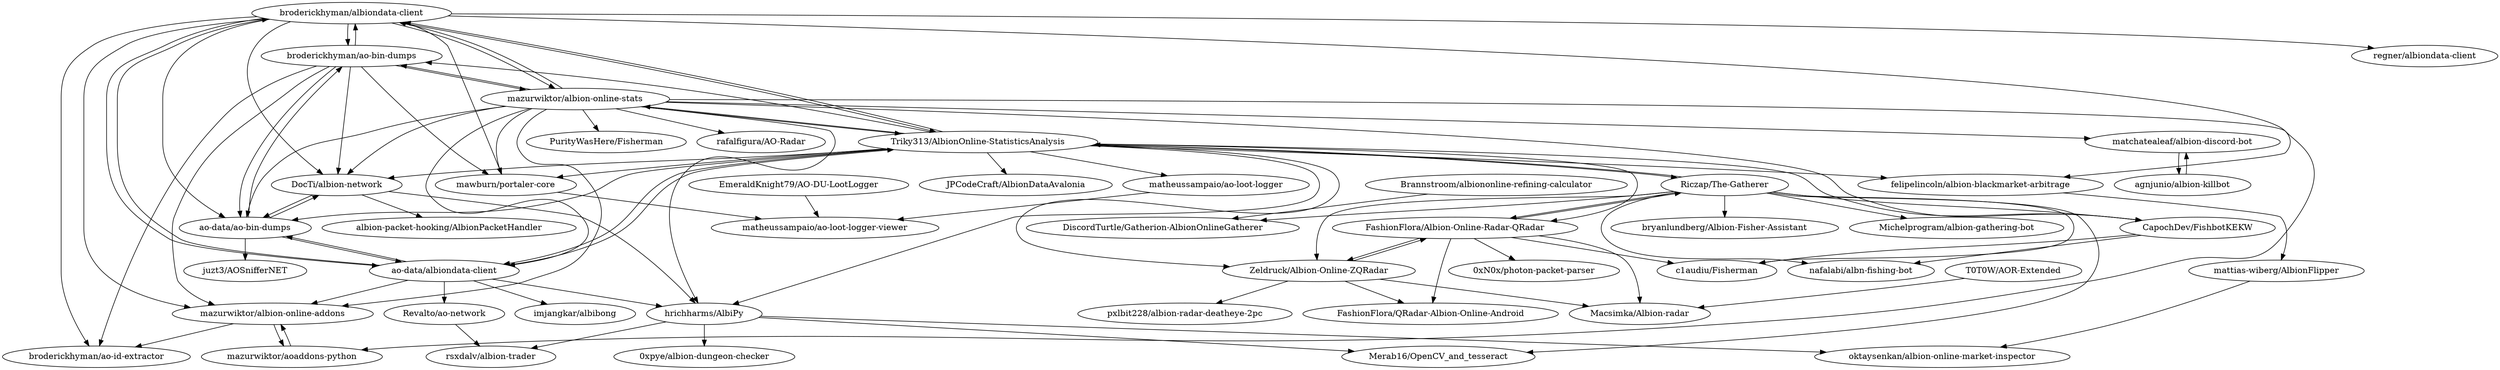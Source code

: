 digraph G {
"broderickhyman/albiondata-client" -> "broderickhyman/ao-bin-dumps"
"broderickhyman/albiondata-client" -> "mazurwiktor/albion-online-stats"
"broderickhyman/albiondata-client" -> "Triky313/AlbionOnline-StatisticsAnalysis"
"broderickhyman/albiondata-client" -> "mawburn/portaler-core"
"broderickhyman/albiondata-client" -> "DocTi/albion-network"
"broderickhyman/albiondata-client" -> "ao-data/albiondata-client"
"broderickhyman/albiondata-client" -> "regner/albiondata-client"
"broderickhyman/albiondata-client" -> "mazurwiktor/albion-online-addons"
"broderickhyman/albiondata-client" -> "felipelincoln/albion-blackmarket-arbitrage"
"broderickhyman/albiondata-client" -> "ao-data/ao-bin-dumps"
"broderickhyman/albiondata-client" -> "broderickhyman/ao-id-extractor"
"Triky313/AlbionOnline-StatisticsAnalysis" -> "mazurwiktor/albion-online-stats"
"Triky313/AlbionOnline-StatisticsAnalysis" -> "broderickhyman/albiondata-client"
"Triky313/AlbionOnline-StatisticsAnalysis" -> "ao-data/albiondata-client"
"Triky313/AlbionOnline-StatisticsAnalysis" -> "Riczap/The-Gatherer"
"Triky313/AlbionOnline-StatisticsAnalysis" -> "DocTi/albion-network"
"Triky313/AlbionOnline-StatisticsAnalysis" -> "hrichharms/AlbiPy"
"Triky313/AlbionOnline-StatisticsAnalysis" -> "FashionFlora/Albion-Online-Radar-QRadar"
"Triky313/AlbionOnline-StatisticsAnalysis" -> "Zeldruck/Albion-Online-ZQRadar"
"Triky313/AlbionOnline-StatisticsAnalysis" -> "ao-data/ao-bin-dumps"
"Triky313/AlbionOnline-StatisticsAnalysis" -> "broderickhyman/ao-bin-dumps"
"Triky313/AlbionOnline-StatisticsAnalysis" -> "mawburn/portaler-core"
"Triky313/AlbionOnline-StatisticsAnalysis" -> "felipelincoln/albion-blackmarket-arbitrage"
"Triky313/AlbionOnline-StatisticsAnalysis" -> "CapochDev/FishbotKEKW"
"Triky313/AlbionOnline-StatisticsAnalysis" -> "JPCodeCraft/AlbionDataAvalonia"
"Triky313/AlbionOnline-StatisticsAnalysis" -> "matheussampaio/ao-loot-logger"
"broderickhyman/ao-bin-dumps" -> "broderickhyman/albiondata-client"
"broderickhyman/ao-bin-dumps" -> "ao-data/ao-bin-dumps"
"broderickhyman/ao-bin-dumps" -> "mawburn/portaler-core"
"broderickhyman/ao-bin-dumps" -> "DocTi/albion-network"
"broderickhyman/ao-bin-dumps" -> "mazurwiktor/albion-online-stats"
"broderickhyman/ao-bin-dumps" -> "mazurwiktor/albion-online-addons"
"broderickhyman/ao-bin-dumps" -> "broderickhyman/ao-id-extractor"
"DocTi/albion-network" -> "ao-data/ao-bin-dumps"
"DocTi/albion-network" -> "albion-packet-hooking/AlbionPacketHandler"
"DocTi/albion-network" -> "hrichharms/AlbiPy"
"mazurwiktor/albion-online-addons" -> "mazurwiktor/aoaddons-python"
"mazurwiktor/albion-online-addons" -> "broderickhyman/ao-id-extractor"
"ao-data/ao-bin-dumps" -> "DocTi/albion-network"
"ao-data/ao-bin-dumps" -> "broderickhyman/ao-bin-dumps"
"ao-data/ao-bin-dumps" -> "juzt3/AOSnifferNET"
"ao-data/ao-bin-dumps" -> "ao-data/albiondata-client"
"felipelincoln/albion-blackmarket-arbitrage" -> "mattias-wiberg/AlbionFlipper"
"CapochDev/FishbotKEKW" -> "nafalabi/albn-fishing-bot"
"CapochDev/FishbotKEKW" -> "c1audiu/Fisherman"
"mazurwiktor/albion-online-stats" -> "mazurwiktor/albion-online-addons"
"mazurwiktor/albion-online-stats" -> "Triky313/AlbionOnline-StatisticsAnalysis"
"mazurwiktor/albion-online-stats" -> "broderickhyman/albiondata-client"
"mazurwiktor/albion-online-stats" -> "broderickhyman/ao-bin-dumps"
"mazurwiktor/albion-online-stats" -> "hrichharms/AlbiPy"
"mazurwiktor/albion-online-stats" -> "mawburn/portaler-core"
"mazurwiktor/albion-online-stats" -> "DocTi/albion-network"
"mazurwiktor/albion-online-stats" -> "ao-data/albiondata-client"
"mazurwiktor/albion-online-stats" -> "CapochDev/FishbotKEKW"
"mazurwiktor/albion-online-stats" -> "ao-data/ao-bin-dumps"
"mazurwiktor/albion-online-stats" -> "mazurwiktor/aoaddons-python"
"mazurwiktor/albion-online-stats" -> "PurityWasHere/Fisherman"
"mazurwiktor/albion-online-stats" -> "matchatealeaf/albion-discord-bot"
"mazurwiktor/albion-online-stats" -> "rafalfigura/AO-Radar"
"ao-data/albiondata-client" -> "ao-data/ao-bin-dumps"
"ao-data/albiondata-client" -> "Triky313/AlbionOnline-StatisticsAnalysis"
"ao-data/albiondata-client" -> "broderickhyman/albiondata-client"
"ao-data/albiondata-client" -> "mazurwiktor/albion-online-addons"
"ao-data/albiondata-client" -> "hrichharms/AlbiPy"
"ao-data/albiondata-client" -> "Revalto/ao-network"
"ao-data/albiondata-client" -> "imjangkar/albibong"
"EmeraldKnight79/AO-DU-LootLogger" -> "matheussampaio/ao-loot-logger-viewer"
"mazurwiktor/aoaddons-python" -> "mazurwiktor/albion-online-addons"
"matchatealeaf/albion-discord-bot" -> "agnjunio/albion-killbot"
"mattias-wiberg/AlbionFlipper" -> "oktaysenkan/albion-online-market-inspector"
"agnjunio/albion-killbot" -> "matchatealeaf/albion-discord-bot"
"mawburn/portaler-core" -> "matheussampaio/ao-loot-logger-viewer"
"matheussampaio/ao-loot-logger" -> "matheussampaio/ao-loot-logger-viewer"
"hrichharms/AlbiPy" -> "Merab16/OpenCV_and_tesseract"
"hrichharms/AlbiPy" -> "rsxdalv/albion-trader"
"hrichharms/AlbiPy" -> "oktaysenkan/albion-online-market-inspector"
"hrichharms/AlbiPy" -> "0xpye/albion-dungeon-checker"
"Revalto/ao-network" -> "rsxdalv/albion-trader"
"Riczap/The-Gatherer" -> "FashionFlora/Albion-Online-Radar-QRadar"
"Riczap/The-Gatherer" -> "c1audiu/Fisherman"
"Riczap/The-Gatherer" -> "Triky313/AlbionOnline-StatisticsAnalysis"
"Riczap/The-Gatherer" -> "nafalabi/albn-fishing-bot"
"Riczap/The-Gatherer" -> "bryanlundberg/Albion-Fisher-Assistant"
"Riczap/The-Gatherer" -> "Zeldruck/Albion-Online-ZQRadar"
"Riczap/The-Gatherer" -> "CapochDev/FishbotKEKW"
"Riczap/The-Gatherer" -> "Merab16/OpenCV_and_tesseract"
"Riczap/The-Gatherer" -> "Michelprogram/albion-gathering-bot"
"Riczap/The-Gatherer" -> "DiscordTurtle/Gatherion-AlbionOnlineGatherer"
"Brannstroom/albiononline-refining-calculator" -> "DiscordTurtle/Gatherion-AlbionOnlineGatherer"
"Zeldruck/Albion-Online-ZQRadar" -> "FashionFlora/Albion-Online-Radar-QRadar"
"Zeldruck/Albion-Online-ZQRadar" -> "Macsimka/Albion-radar"
"Zeldruck/Albion-Online-ZQRadar" -> "pxlbit228/albion-radar-deatheye-2pc"
"Zeldruck/Albion-Online-ZQRadar" -> "FashionFlora/QRadar-Albion-Online-Android"
"FashionFlora/Albion-Online-Radar-QRadar" -> "Zeldruck/Albion-Online-ZQRadar"
"FashionFlora/Albion-Online-Radar-QRadar" -> "Riczap/The-Gatherer"
"FashionFlora/Albion-Online-Radar-QRadar" -> "c1audiu/Fisherman"
"FashionFlora/Albion-Online-Radar-QRadar" -> "FashionFlora/QRadar-Albion-Online-Android"
"FashionFlora/Albion-Online-Radar-QRadar" -> "Macsimka/Albion-radar"
"FashionFlora/Albion-Online-Radar-QRadar" -> "0xN0x/photon-packet-parser"
"T0T0W/AOR-Extended" -> "Macsimka/Albion-radar"
"broderickhyman/albiondata-client" ["l"="0.517,46.409"]
"broderickhyman/ao-bin-dumps" ["l"="0.526,46.417"]
"mazurwiktor/albion-online-stats" ["l"="0.505,46.42"]
"Triky313/AlbionOnline-StatisticsAnalysis" ["l"="0.543,46.399"]
"mawburn/portaler-core" ["l"="0.509,46.394"]
"DocTi/albion-network" ["l"="0.502,46.407"]
"ao-data/albiondata-client" ["l"="0.54,46.422"]
"regner/albiondata-client" ["l"="0.472,46.407"]
"mazurwiktor/albion-online-addons" ["l"="0.514,46.434"]
"felipelincoln/albion-blackmarket-arbitrage" ["l"="0.516,46.382"]
"ao-data/ao-bin-dumps" ["l"="0.522,46.426"]
"broderickhyman/ao-id-extractor" ["l"="0.531,46.432"]
"Riczap/The-Gatherer" ["l"="0.574,46.384"]
"hrichharms/AlbiPy" ["l"="0.523,46.397"]
"FashionFlora/Albion-Online-Radar-QRadar" ["l"="0.594,46.377"]
"Zeldruck/Albion-Online-ZQRadar" ["l"="0.604,46.386"]
"CapochDev/FishbotKEKW" ["l"="0.563,46.402"]
"JPCodeCraft/AlbionDataAvalonia" ["l"="0.57,46.415"]
"matheussampaio/ao-loot-logger" ["l"="0.531,46.371"]
"albion-packet-hooking/AlbionPacketHandler" ["l"="0.475,46.395"]
"mazurwiktor/aoaddons-python" ["l"="0.499,46.439"]
"juzt3/AOSnifferNET" ["l"="0.524,46.449"]
"mattias-wiberg/AlbionFlipper" ["l"="0.492,46.369"]
"nafalabi/albn-fishing-bot" ["l"="0.585,46.405"]
"c1audiu/Fisherman" ["l"="0.587,46.393"]
"PurityWasHere/Fisherman" ["l"="0.483,46.439"]
"matchatealeaf/albion-discord-bot" ["l"="0.465,46.444"]
"rafalfigura/AO-Radar" ["l"="0.468,46.424"]
"Revalto/ao-network" ["l"="0.564,46.428"]
"imjangkar/albibong" ["l"="0.556,46.44"]
"EmeraldKnight79/AO-DU-LootLogger" ["l"="0.502,46.352"]
"matheussampaio/ao-loot-logger-viewer" ["l"="0.51,46.369"]
"agnjunio/albion-killbot" ["l"="0.446,46.455"]
"oktaysenkan/albion-online-market-inspector" ["l"="0.5,46.38"]
"Merab16/OpenCV_and_tesseract" ["l"="0.548,46.381"]
"rsxdalv/albion-trader" ["l"="0.553,46.414"]
"0xpye/albion-dungeon-checker" ["l"="0.493,46.388"]
"bryanlundberg/Albion-Fisher-Assistant" ["l"="0.567,46.364"]
"Michelprogram/albion-gathering-bot" ["l"="0.604,46.4"]
"DiscordTurtle/Gatherion-AlbionOnlineGatherer" ["l"="0.582,46.355"]
"Brannstroom/albiononline-refining-calculator" ["l"="0.587,46.336"]
"Macsimka/Albion-radar" ["l"="0.621,46.369"]
"pxlbit228/albion-radar-deatheye-2pc" ["l"="0.634,46.395"]
"FashionFlora/QRadar-Albion-Online-Android" ["l"="0.624,46.38"]
"0xN0x/photon-packet-parser" ["l"="0.607,46.36"]
"T0T0W/AOR-Extended" ["l"="0.645,46.358"]
}